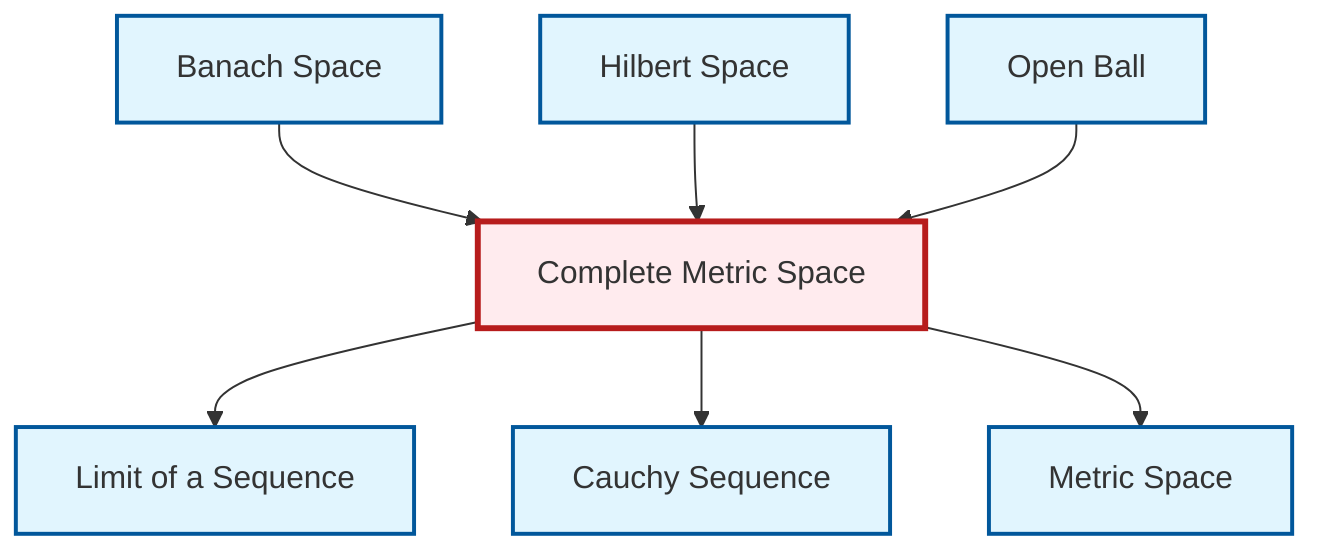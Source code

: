 graph TD
    classDef definition fill:#e1f5fe,stroke:#01579b,stroke-width:2px
    classDef theorem fill:#f3e5f5,stroke:#4a148c,stroke-width:2px
    classDef axiom fill:#fff3e0,stroke:#e65100,stroke-width:2px
    classDef example fill:#e8f5e9,stroke:#1b5e20,stroke-width:2px
    classDef current fill:#ffebee,stroke:#b71c1c,stroke-width:3px
    def-metric-space["Metric Space"]:::definition
    def-hilbert-space["Hilbert Space"]:::definition
    def-complete-metric-space["Complete Metric Space"]:::definition
    def-banach-space["Banach Space"]:::definition
    def-open-ball["Open Ball"]:::definition
    def-limit["Limit of a Sequence"]:::definition
    def-cauchy-sequence["Cauchy Sequence"]:::definition
    def-banach-space --> def-complete-metric-space
    def-complete-metric-space --> def-limit
    def-complete-metric-space --> def-cauchy-sequence
    def-hilbert-space --> def-complete-metric-space
    def-complete-metric-space --> def-metric-space
    def-open-ball --> def-complete-metric-space
    class def-complete-metric-space current